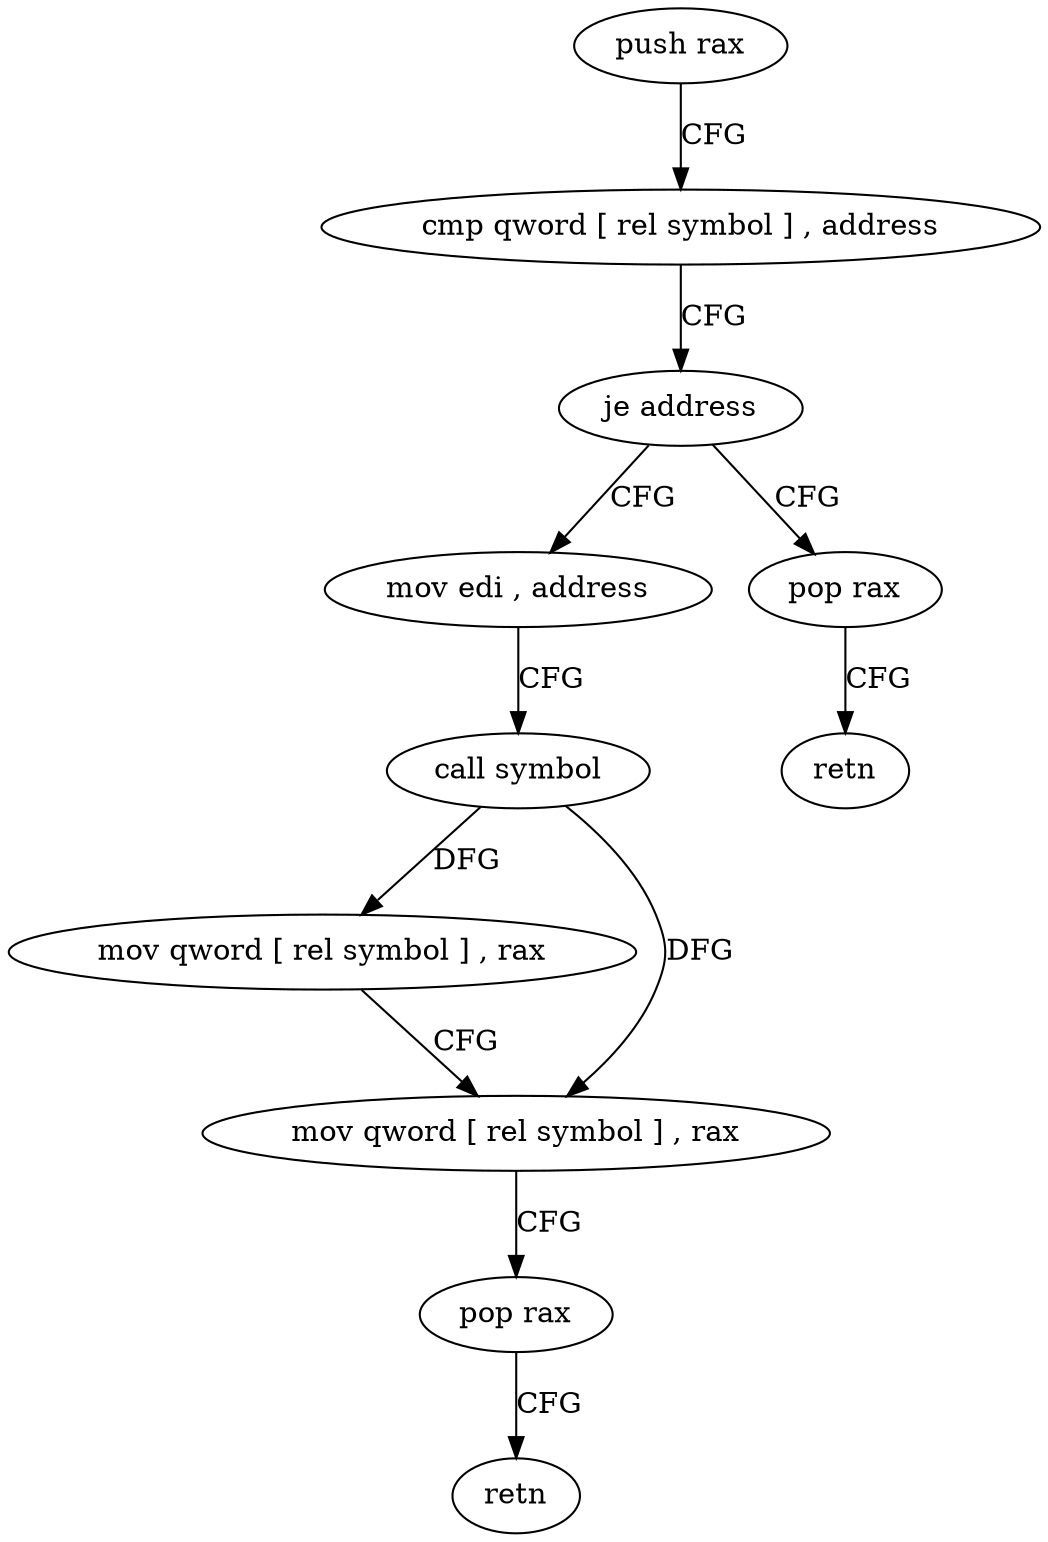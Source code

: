 digraph "func" {
"4203920" [label = "push rax" ]
"4203921" [label = "cmp qword [ rel symbol ] , address" ]
"4203929" [label = "je address" ]
"4203933" [label = "mov edi , address" ]
"4203931" [label = "pop rax" ]
"4203938" [label = "call symbol" ]
"4203943" [label = "mov qword [ rel symbol ] , rax" ]
"4203950" [label = "mov qword [ rel symbol ] , rax" ]
"4203957" [label = "pop rax" ]
"4203958" [label = "retn" ]
"4203932" [label = "retn" ]
"4203920" -> "4203921" [ label = "CFG" ]
"4203921" -> "4203929" [ label = "CFG" ]
"4203929" -> "4203933" [ label = "CFG" ]
"4203929" -> "4203931" [ label = "CFG" ]
"4203933" -> "4203938" [ label = "CFG" ]
"4203931" -> "4203932" [ label = "CFG" ]
"4203938" -> "4203943" [ label = "DFG" ]
"4203938" -> "4203950" [ label = "DFG" ]
"4203943" -> "4203950" [ label = "CFG" ]
"4203950" -> "4203957" [ label = "CFG" ]
"4203957" -> "4203958" [ label = "CFG" ]
}

